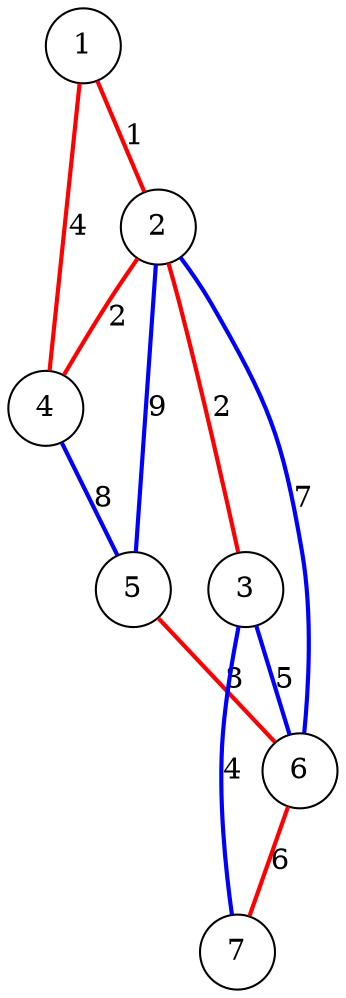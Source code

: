     graph G { 

            node [shape=circle, color=black, style=unfilled]; 

            edge [style=bold, color=blue];

            2 -- 5 [label=9];

            2 -- 6 [label=7];

            3 -- 6 [label=5];

            3 -- 7 [label=4];

            4 -- 5 [label=8];

            edge [color=red];

            1 -- 2 [label=1];

            1 -- 4 [label=4];

            2 -- 3 [label=2];

            2 -- 4 [label=2];

            5 -- 6 [label=3];

            6 -- 7 [label=6];

    } 
